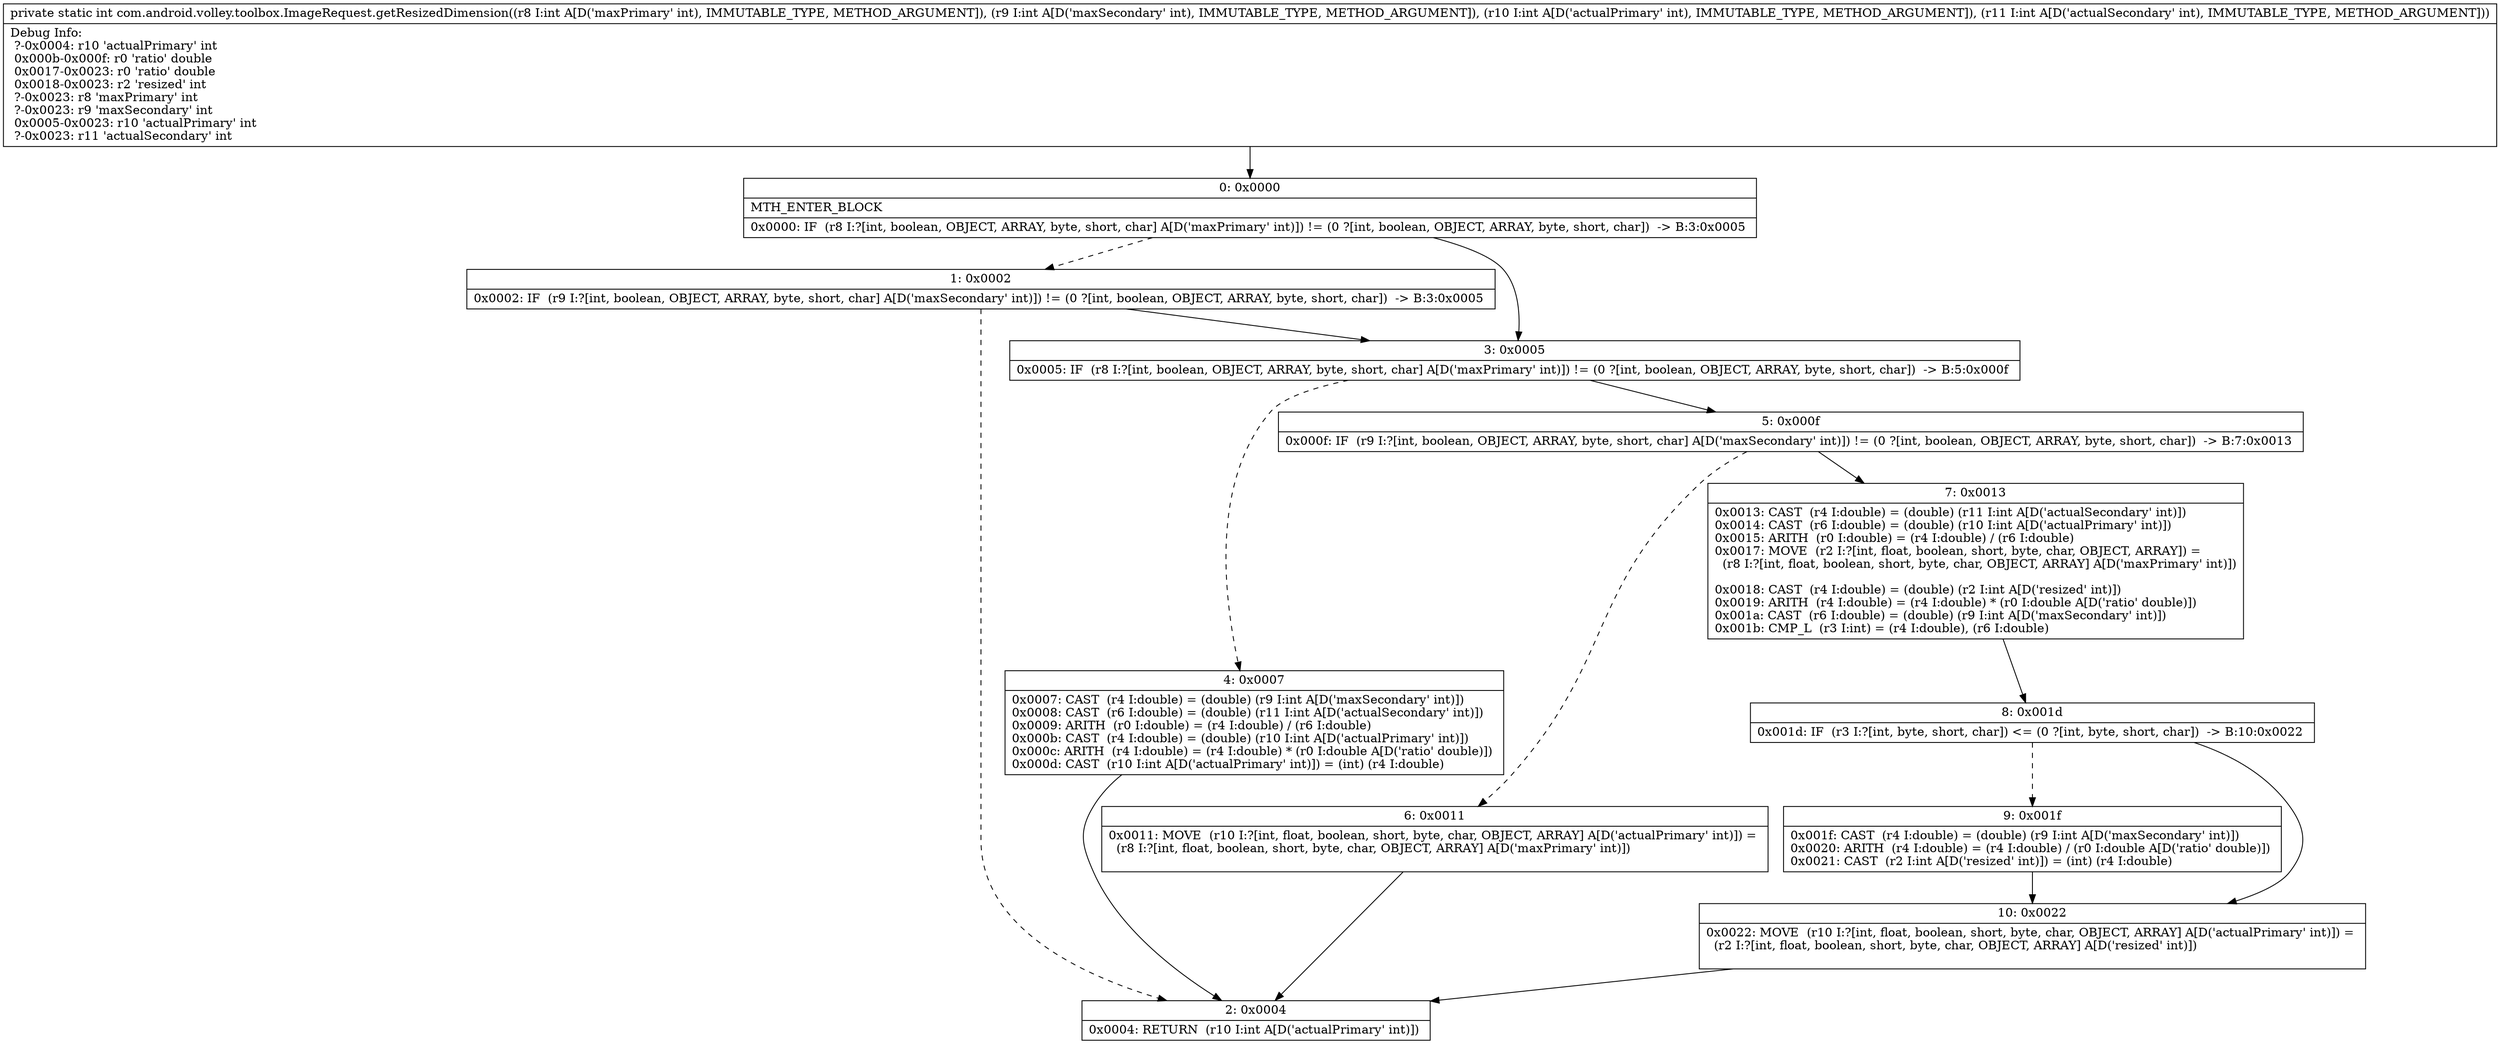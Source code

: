 digraph "CFG forcom.android.volley.toolbox.ImageRequest.getResizedDimension(IIII)I" {
Node_0 [shape=record,label="{0\:\ 0x0000|MTH_ENTER_BLOCK\l|0x0000: IF  (r8 I:?[int, boolean, OBJECT, ARRAY, byte, short, char] A[D('maxPrimary' int)]) != (0 ?[int, boolean, OBJECT, ARRAY, byte, short, char])  \-\> B:3:0x0005 \l}"];
Node_1 [shape=record,label="{1\:\ 0x0002|0x0002: IF  (r9 I:?[int, boolean, OBJECT, ARRAY, byte, short, char] A[D('maxSecondary' int)]) != (0 ?[int, boolean, OBJECT, ARRAY, byte, short, char])  \-\> B:3:0x0005 \l}"];
Node_2 [shape=record,label="{2\:\ 0x0004|0x0004: RETURN  (r10 I:int A[D('actualPrimary' int)]) \l}"];
Node_3 [shape=record,label="{3\:\ 0x0005|0x0005: IF  (r8 I:?[int, boolean, OBJECT, ARRAY, byte, short, char] A[D('maxPrimary' int)]) != (0 ?[int, boolean, OBJECT, ARRAY, byte, short, char])  \-\> B:5:0x000f \l}"];
Node_4 [shape=record,label="{4\:\ 0x0007|0x0007: CAST  (r4 I:double) = (double) (r9 I:int A[D('maxSecondary' int)]) \l0x0008: CAST  (r6 I:double) = (double) (r11 I:int A[D('actualSecondary' int)]) \l0x0009: ARITH  (r0 I:double) = (r4 I:double) \/ (r6 I:double) \l0x000b: CAST  (r4 I:double) = (double) (r10 I:int A[D('actualPrimary' int)]) \l0x000c: ARITH  (r4 I:double) = (r4 I:double) * (r0 I:double A[D('ratio' double)]) \l0x000d: CAST  (r10 I:int A[D('actualPrimary' int)]) = (int) (r4 I:double) \l}"];
Node_5 [shape=record,label="{5\:\ 0x000f|0x000f: IF  (r9 I:?[int, boolean, OBJECT, ARRAY, byte, short, char] A[D('maxSecondary' int)]) != (0 ?[int, boolean, OBJECT, ARRAY, byte, short, char])  \-\> B:7:0x0013 \l}"];
Node_6 [shape=record,label="{6\:\ 0x0011|0x0011: MOVE  (r10 I:?[int, float, boolean, short, byte, char, OBJECT, ARRAY] A[D('actualPrimary' int)]) = \l  (r8 I:?[int, float, boolean, short, byte, char, OBJECT, ARRAY] A[D('maxPrimary' int)])\l \l}"];
Node_7 [shape=record,label="{7\:\ 0x0013|0x0013: CAST  (r4 I:double) = (double) (r11 I:int A[D('actualSecondary' int)]) \l0x0014: CAST  (r6 I:double) = (double) (r10 I:int A[D('actualPrimary' int)]) \l0x0015: ARITH  (r0 I:double) = (r4 I:double) \/ (r6 I:double) \l0x0017: MOVE  (r2 I:?[int, float, boolean, short, byte, char, OBJECT, ARRAY]) = \l  (r8 I:?[int, float, boolean, short, byte, char, OBJECT, ARRAY] A[D('maxPrimary' int)])\l \l0x0018: CAST  (r4 I:double) = (double) (r2 I:int A[D('resized' int)]) \l0x0019: ARITH  (r4 I:double) = (r4 I:double) * (r0 I:double A[D('ratio' double)]) \l0x001a: CAST  (r6 I:double) = (double) (r9 I:int A[D('maxSecondary' int)]) \l0x001b: CMP_L  (r3 I:int) = (r4 I:double), (r6 I:double) \l}"];
Node_8 [shape=record,label="{8\:\ 0x001d|0x001d: IF  (r3 I:?[int, byte, short, char]) \<= (0 ?[int, byte, short, char])  \-\> B:10:0x0022 \l}"];
Node_9 [shape=record,label="{9\:\ 0x001f|0x001f: CAST  (r4 I:double) = (double) (r9 I:int A[D('maxSecondary' int)]) \l0x0020: ARITH  (r4 I:double) = (r4 I:double) \/ (r0 I:double A[D('ratio' double)]) \l0x0021: CAST  (r2 I:int A[D('resized' int)]) = (int) (r4 I:double) \l}"];
Node_10 [shape=record,label="{10\:\ 0x0022|0x0022: MOVE  (r10 I:?[int, float, boolean, short, byte, char, OBJECT, ARRAY] A[D('actualPrimary' int)]) = \l  (r2 I:?[int, float, boolean, short, byte, char, OBJECT, ARRAY] A[D('resized' int)])\l \l}"];
MethodNode[shape=record,label="{private static int com.android.volley.toolbox.ImageRequest.getResizedDimension((r8 I:int A[D('maxPrimary' int), IMMUTABLE_TYPE, METHOD_ARGUMENT]), (r9 I:int A[D('maxSecondary' int), IMMUTABLE_TYPE, METHOD_ARGUMENT]), (r10 I:int A[D('actualPrimary' int), IMMUTABLE_TYPE, METHOD_ARGUMENT]), (r11 I:int A[D('actualSecondary' int), IMMUTABLE_TYPE, METHOD_ARGUMENT]))  | Debug Info:\l  ?\-0x0004: r10 'actualPrimary' int\l  0x000b\-0x000f: r0 'ratio' double\l  0x0017\-0x0023: r0 'ratio' double\l  0x0018\-0x0023: r2 'resized' int\l  ?\-0x0023: r8 'maxPrimary' int\l  ?\-0x0023: r9 'maxSecondary' int\l  0x0005\-0x0023: r10 'actualPrimary' int\l  ?\-0x0023: r11 'actualSecondary' int\l}"];
MethodNode -> Node_0;
Node_0 -> Node_1[style=dashed];
Node_0 -> Node_3;
Node_1 -> Node_2[style=dashed];
Node_1 -> Node_3;
Node_3 -> Node_4[style=dashed];
Node_3 -> Node_5;
Node_4 -> Node_2;
Node_5 -> Node_6[style=dashed];
Node_5 -> Node_7;
Node_6 -> Node_2;
Node_7 -> Node_8;
Node_8 -> Node_9[style=dashed];
Node_8 -> Node_10;
Node_9 -> Node_10;
Node_10 -> Node_2;
}


